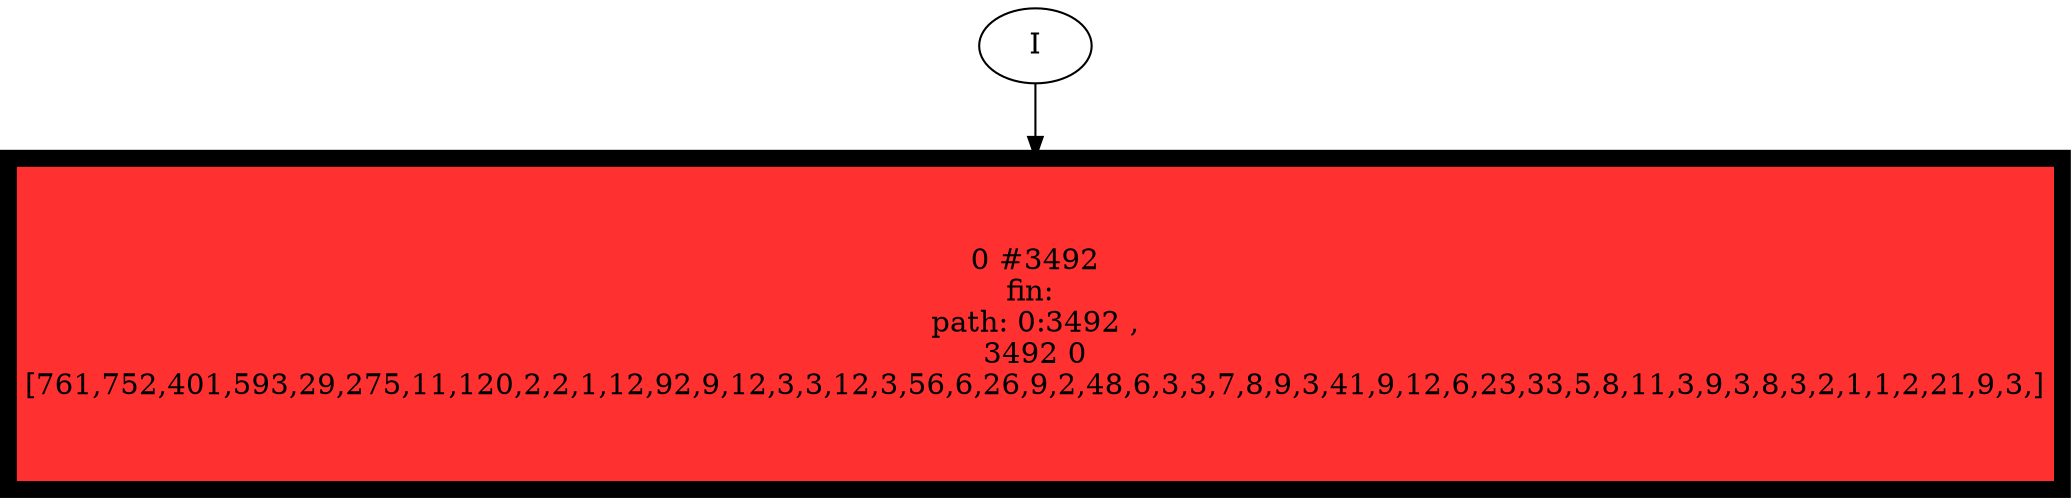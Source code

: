 // produced with flexfringe // 
digraph DFA {
	0 [label="root" shape=box];
		I -> 0;
	0 [ label="0 #3492
fin: 
 path: 0:3492 , 
3492 0
[761,752,401,593,29,275,11,120,2,2,1,12,92,9,12,3,3,12,3,56,6,26,9,2,48,6,3,3,7,8,9,3,41,9,12,6,23,33,5,8,11,3,9,3,8,3,2,1,1,2,21,9,3,]" , style=filled, fillcolor="firebrick1", width=2.21468, height=2.21468, penwidth=8.15852];
}
